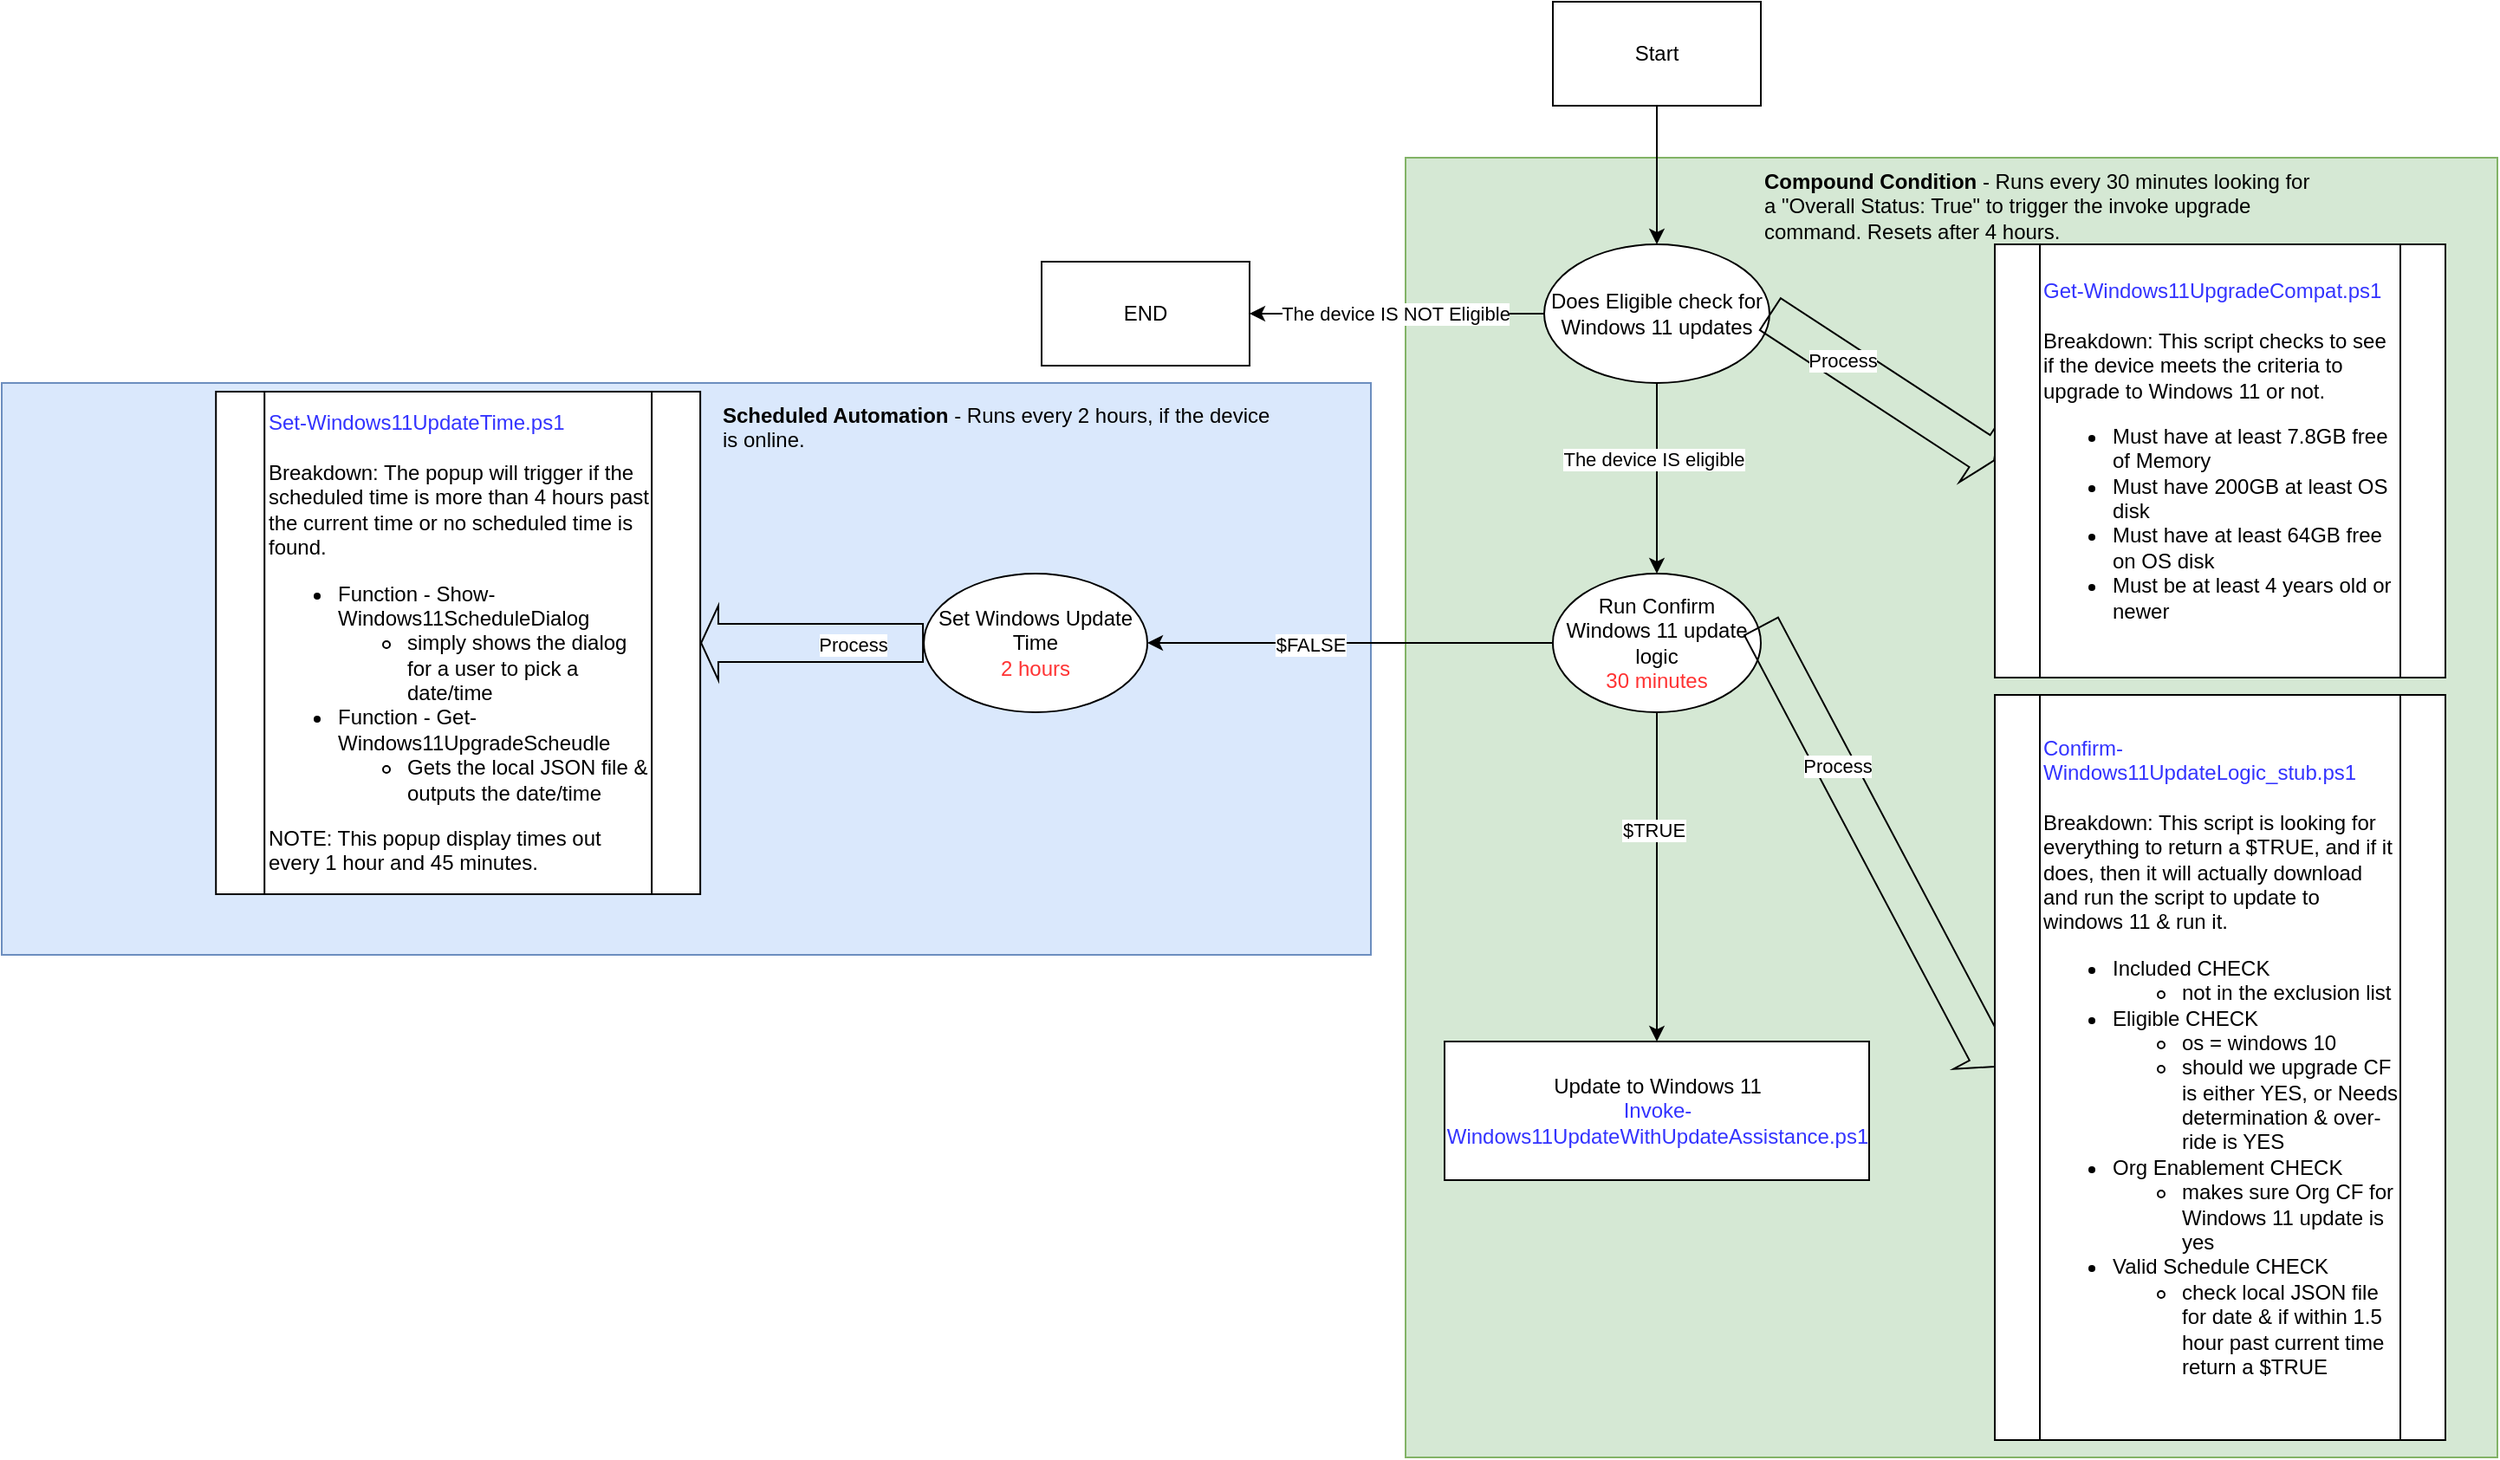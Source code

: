<mxfile version="26.0.16">
  <diagram name="Page-1" id="Zj8bzgwwG2mClV4CN3vp">
    <mxGraphModel dx="2308" dy="807" grid="1" gridSize="10" guides="1" tooltips="1" connect="1" arrows="1" fold="1" page="1" pageScale="1" pageWidth="850" pageHeight="1100" math="0" shadow="0">
      <root>
        <mxCell id="0" />
        <mxCell id="1" parent="0" />
        <mxCell id="RM_DG2_5r83rVcYBaJv3-36" value="" style="rounded=0;whiteSpace=wrap;html=1;fillColor=#d5e8d4;strokeColor=#82b366;" vertex="1" parent="1">
          <mxGeometry x="240" y="150" width="630" height="750" as="geometry" />
        </mxCell>
        <mxCell id="RM_DG2_5r83rVcYBaJv3-5" style="edgeStyle=orthogonalEdgeStyle;rounded=0;orthogonalLoop=1;jettySize=auto;html=1;exitX=0.5;exitY=1;exitDx=0;exitDy=0;entryX=0.5;entryY=0;entryDx=0;entryDy=0;" edge="1" parent="1" source="RM_DG2_5r83rVcYBaJv3-1" target="RM_DG2_5r83rVcYBaJv3-3">
          <mxGeometry relative="1" as="geometry" />
        </mxCell>
        <mxCell id="RM_DG2_5r83rVcYBaJv3-1" value="Start" style="rounded=0;whiteSpace=wrap;html=1;" vertex="1" parent="1">
          <mxGeometry x="325" y="60" width="120" height="60" as="geometry" />
        </mxCell>
        <mxCell id="RM_DG2_5r83rVcYBaJv3-10" style="edgeStyle=orthogonalEdgeStyle;rounded=0;orthogonalLoop=1;jettySize=auto;html=1;exitX=0;exitY=0.5;exitDx=0;exitDy=0;entryX=1;entryY=0.5;entryDx=0;entryDy=0;" edge="1" parent="1" source="RM_DG2_5r83rVcYBaJv3-3" target="RM_DG2_5r83rVcYBaJv3-9">
          <mxGeometry relative="1" as="geometry" />
        </mxCell>
        <mxCell id="RM_DG2_5r83rVcYBaJv3-11" value="The device IS NOT Eligible" style="edgeLabel;html=1;align=center;verticalAlign=middle;resizable=0;points=[];" vertex="1" connectable="0" parent="RM_DG2_5r83rVcYBaJv3-10">
          <mxGeometry x="0.233" y="-3" relative="1" as="geometry">
            <mxPoint x="19" y="3" as="offset" />
          </mxGeometry>
        </mxCell>
        <mxCell id="RM_DG2_5r83rVcYBaJv3-13" style="edgeStyle=orthogonalEdgeStyle;rounded=0;orthogonalLoop=1;jettySize=auto;html=1;entryX=0.5;entryY=0;entryDx=0;entryDy=0;" edge="1" parent="1" source="RM_DG2_5r83rVcYBaJv3-3" target="RM_DG2_5r83rVcYBaJv3-12">
          <mxGeometry relative="1" as="geometry" />
        </mxCell>
        <mxCell id="RM_DG2_5r83rVcYBaJv3-14" value="The device IS eligible" style="edgeLabel;html=1;align=center;verticalAlign=middle;resizable=0;points=[];" vertex="1" connectable="0" parent="RM_DG2_5r83rVcYBaJv3-13">
          <mxGeometry x="-0.2" y="-2" relative="1" as="geometry">
            <mxPoint as="offset" />
          </mxGeometry>
        </mxCell>
        <mxCell id="RM_DG2_5r83rVcYBaJv3-3" value="Does Eligible check for Windows 11 updates" style="ellipse;whiteSpace=wrap;html=1;" vertex="1" parent="1">
          <mxGeometry x="320" y="200" width="130" height="80" as="geometry" />
        </mxCell>
        <mxCell id="RM_DG2_5r83rVcYBaJv3-6" value="" style="shape=flexArrow;endArrow=classic;html=1;rounded=0;width=22;endSize=2.97;exitX=1;exitY=0.5;exitDx=0;exitDy=0;entryX=0;entryY=0.5;entryDx=0;entryDy=0;" edge="1" parent="1" source="RM_DG2_5r83rVcYBaJv3-3" target="RM_DG2_5r83rVcYBaJv3-7">
          <mxGeometry width="50" height="50" relative="1" as="geometry">
            <mxPoint x="520" y="210" as="sourcePoint" />
            <mxPoint x="530" y="230" as="targetPoint" />
          </mxGeometry>
        </mxCell>
        <mxCell id="RM_DG2_5r83rVcYBaJv3-8" value="Process" style="edgeLabel;html=1;align=center;verticalAlign=middle;resizable=0;points=[];" vertex="1" connectable="0" parent="RM_DG2_5r83rVcYBaJv3-6">
          <mxGeometry x="-0.363" y="1" relative="1" as="geometry">
            <mxPoint as="offset" />
          </mxGeometry>
        </mxCell>
        <mxCell id="RM_DG2_5r83rVcYBaJv3-7" value="&lt;div&gt;&lt;font style=&quot;color: rgb(51, 51, 255);&quot;&gt;Get-Windows11UpgradeCompat.ps1&lt;/font&gt;&lt;/div&gt;&lt;div&gt;&lt;font style=&quot;color: rgb(51, 51, 255);&quot;&gt;&lt;br&gt;&lt;/font&gt;&lt;/div&gt;&lt;div&gt;&lt;font style=&quot;color: rgb(0, 0, 0);&quot;&gt;Breakdown: This script checks to see if the device meets the criteria to upgrade to Windows 11 or not.&lt;/font&gt;&lt;/div&gt;&lt;ul&gt;&lt;li&gt;Must have at least 7.8GB free of Memory&lt;/li&gt;&lt;li&gt;Must have 200GB at least OS disk&lt;/li&gt;&lt;li&gt;Must have at least 64GB free on OS disk&lt;/li&gt;&lt;li&gt;Must be at least 4 years old or newer&lt;/li&gt;&lt;/ul&gt;" style="shape=process;whiteSpace=wrap;html=1;backgroundOutline=1;align=left;" vertex="1" parent="1">
          <mxGeometry x="580" y="200" width="260" height="250" as="geometry" />
        </mxCell>
        <mxCell id="RM_DG2_5r83rVcYBaJv3-9" value="END" style="rounded=0;whiteSpace=wrap;html=1;" vertex="1" parent="1">
          <mxGeometry x="30" y="210" width="120" height="60" as="geometry" />
        </mxCell>
        <mxCell id="RM_DG2_5r83rVcYBaJv3-18" style="edgeStyle=orthogonalEdgeStyle;rounded=0;orthogonalLoop=1;jettySize=auto;html=1;exitX=0.5;exitY=1;exitDx=0;exitDy=0;entryX=0.5;entryY=0;entryDx=0;entryDy=0;" edge="1" parent="1" source="RM_DG2_5r83rVcYBaJv3-12" target="RM_DG2_5r83rVcYBaJv3-22">
          <mxGeometry relative="1" as="geometry">
            <mxPoint x="385" y="570" as="targetPoint" />
          </mxGeometry>
        </mxCell>
        <mxCell id="RM_DG2_5r83rVcYBaJv3-19" value="$TRUE" style="edgeLabel;html=1;align=center;verticalAlign=middle;resizable=0;points=[];" vertex="1" connectable="0" parent="RM_DG2_5r83rVcYBaJv3-18">
          <mxGeometry x="-0.288" y="-2" relative="1" as="geometry">
            <mxPoint as="offset" />
          </mxGeometry>
        </mxCell>
        <mxCell id="RM_DG2_5r83rVcYBaJv3-12" value="Run Confirm Windows 11 update logic&lt;br&gt;&lt;font style=&quot;color: rgb(255, 51, 51);&quot;&gt;30 minutes&lt;/font&gt;" style="ellipse;whiteSpace=wrap;html=1;" vertex="1" parent="1">
          <mxGeometry x="325" y="390" width="120" height="80" as="geometry" />
        </mxCell>
        <mxCell id="RM_DG2_5r83rVcYBaJv3-15" value="" style="shape=flexArrow;endArrow=classic;html=1;rounded=0;width=22;endSize=2.97;exitX=1;exitY=0.375;exitDx=0;exitDy=0;exitPerimeter=0;entryX=0;entryY=0.5;entryDx=0;entryDy=0;" edge="1" parent="1" source="RM_DG2_5r83rVcYBaJv3-12" target="RM_DG2_5r83rVcYBaJv3-17">
          <mxGeometry width="50" height="50" relative="1" as="geometry">
            <mxPoint x="470" y="410" as="sourcePoint" />
            <mxPoint x="540" y="410" as="targetPoint" />
          </mxGeometry>
        </mxCell>
        <mxCell id="RM_DG2_5r83rVcYBaJv3-16" value="Process" style="edgeLabel;html=1;align=center;verticalAlign=middle;resizable=0;points=[];" vertex="1" connectable="0" parent="RM_DG2_5r83rVcYBaJv3-15">
          <mxGeometry x="-0.363" y="1" relative="1" as="geometry">
            <mxPoint as="offset" />
          </mxGeometry>
        </mxCell>
        <mxCell id="RM_DG2_5r83rVcYBaJv3-17" value="&lt;div&gt;&lt;font style=&quot;color: rgb(51, 51, 255);&quot;&gt;Confirm-Windows11UpdateLogic_stub.ps1&lt;/font&gt;&lt;/div&gt;&lt;div&gt;&lt;font style=&quot;color: rgb(51, 51, 255);&quot;&gt;&lt;br&gt;&lt;/font&gt;&lt;/div&gt;&lt;div&gt;&lt;font style=&quot;color: rgb(0, 0, 0);&quot;&gt;Breakdown: This script is looking for everything to return a $TRUE, and if it does, then it will actually download and run the script to update to windows 11 &amp;amp; run it.&lt;/font&gt;&lt;/div&gt;&lt;ul&gt;&lt;li&gt;Included CHECK&lt;/li&gt;&lt;ul&gt;&lt;li&gt;not in the exclusion list&lt;/li&gt;&lt;/ul&gt;&lt;li&gt;Eligible CHECK&lt;/li&gt;&lt;ul&gt;&lt;li&gt;os = windows 10&lt;/li&gt;&lt;li style=&quot;&quot;&gt;should we upgrade CF is either YES, or Needs determination &amp;amp; over-ride is YES&lt;/li&gt;&lt;/ul&gt;&lt;li&gt;Org Enablement CHECK&lt;/li&gt;&lt;ul&gt;&lt;li&gt;makes sure Org CF for Windows 11 update is yes&lt;/li&gt;&lt;/ul&gt;&lt;li&gt;Valid Schedule CHECK&lt;/li&gt;&lt;ul&gt;&lt;li&gt;check local JSON file for date &amp;amp; if within 1.5 hour past current time return a $TRUE&lt;/li&gt;&lt;/ul&gt;&lt;/ul&gt;" style="shape=process;whiteSpace=wrap;html=1;backgroundOutline=1;align=left;" vertex="1" parent="1">
          <mxGeometry x="580" y="460" width="260" height="430" as="geometry" />
        </mxCell>
        <mxCell id="RM_DG2_5r83rVcYBaJv3-22" value="Update to Windows 11&lt;div&gt;&lt;font style=&quot;color: rgb(51, 51, 255);&quot;&gt;Invoke-Windows11UpdateWithUpdateAssistance.ps1&lt;/font&gt;&lt;/div&gt;" style="rounded=0;whiteSpace=wrap;html=1;" vertex="1" parent="1">
          <mxGeometry x="262.5" y="660" width="245" height="80" as="geometry" />
        </mxCell>
        <mxCell id="RM_DG2_5r83rVcYBaJv3-34" value="" style="rounded=0;whiteSpace=wrap;html=1;fillColor=#dae8fc;strokeColor=#6c8ebf;" vertex="1" parent="1">
          <mxGeometry x="-570" y="280" width="790.0" height="330" as="geometry" />
        </mxCell>
        <mxCell id="RM_DG2_5r83rVcYBaJv3-23" value="Set Windows Update Time&lt;br&gt;&lt;font style=&quot;color: rgb(255, 51, 51);&quot;&gt;2 hours&lt;/font&gt;" style="ellipse;whiteSpace=wrap;html=1;" vertex="1" parent="1">
          <mxGeometry x="-37.959" y="390" width="128.98" height="80" as="geometry" />
        </mxCell>
        <mxCell id="RM_DG2_5r83rVcYBaJv3-24" value="" style="shape=flexArrow;endArrow=classic;html=1;rounded=0;width=22;endSize=2.97;exitX=0;exitY=0.5;exitDx=0;exitDy=0;entryX=1;entryY=0.5;entryDx=0;entryDy=0;" edge="1" parent="1" source="RM_DG2_5r83rVcYBaJv3-23" target="RM_DG2_5r83rVcYBaJv3-26">
          <mxGeometry width="50" height="50" relative="1" as="geometry">
            <mxPoint x="-231.429" y="422.5" as="sourcePoint" />
            <mxPoint x="-156.19" y="430" as="targetPoint" />
          </mxGeometry>
        </mxCell>
        <mxCell id="RM_DG2_5r83rVcYBaJv3-25" value="Process" style="edgeLabel;html=1;align=center;verticalAlign=middle;resizable=0;points=[];" vertex="1" connectable="0" parent="RM_DG2_5r83rVcYBaJv3-24">
          <mxGeometry x="-0.363" y="1" relative="1" as="geometry">
            <mxPoint as="offset" />
          </mxGeometry>
        </mxCell>
        <mxCell id="RM_DG2_5r83rVcYBaJv3-26" value="&lt;div&gt;&lt;font style=&quot;color: rgb(51, 51, 255);&quot;&gt;Set-Windows11UpdateTime.ps1&lt;/font&gt;&lt;/div&gt;&lt;div&gt;&lt;font style=&quot;color: rgb(51, 51, 255);&quot;&gt;&lt;br&gt;&lt;/font&gt;&lt;/div&gt;&lt;div&gt;&lt;font style=&quot;color: rgb(0, 0, 0);&quot;&gt;Breakdown: The popup will trigger if the scheduled time is more than 4 hours past the current time or no scheduled time is found.&lt;/font&gt;&lt;/div&gt;&lt;ul&gt;&lt;li&gt;Function - Show-Windows11ScheduleDialog&lt;/li&gt;&lt;ul&gt;&lt;li&gt;simply shows the dialog for a user to pick a date/time&lt;/li&gt;&lt;/ul&gt;&lt;li&gt;Function - Get-Windows11UpgradeScheudle&lt;/li&gt;&lt;ul&gt;&lt;li&gt;Gets the local JSON file &amp;amp; outputs the date/time&lt;/li&gt;&lt;/ul&gt;&lt;/ul&gt;&lt;div&gt;NOTE: This popup display times out every 1 hour and 45 minutes.&lt;/div&gt;" style="shape=process;whiteSpace=wrap;html=1;backgroundOutline=1;align=left;" vertex="1" parent="1">
          <mxGeometry x="-446.395" y="285" width="279.456" height="290" as="geometry" />
        </mxCell>
        <mxCell id="RM_DG2_5r83rVcYBaJv3-35" value="&lt;b&gt;Scheduled Automation&lt;/b&gt;&amp;nbsp;- Runs every 2 hours, if the device is online." style="text;html=1;align=left;verticalAlign=top;whiteSpace=wrap;rounded=0;" vertex="1" parent="1">
          <mxGeometry x="-156.19" y="285" width="322.449" height="60" as="geometry" />
        </mxCell>
        <mxCell id="RM_DG2_5r83rVcYBaJv3-38" value="&lt;b&gt;Compound Condition&lt;/b&gt;&amp;nbsp;- Runs every 30 minutes looking for a &quot;Overall Status: True&quot; to trigger the invoke upgrade command. Resets after 4 hours." style="text;html=1;align=left;verticalAlign=top;whiteSpace=wrap;rounded=0;" vertex="1" parent="1">
          <mxGeometry x="445.0" y="150" width="322.449" height="60" as="geometry" />
        </mxCell>
        <mxCell id="RM_DG2_5r83rVcYBaJv3-20" style="edgeStyle=orthogonalEdgeStyle;rounded=0;orthogonalLoop=1;jettySize=auto;html=1;exitX=0;exitY=0.5;exitDx=0;exitDy=0;entryX=1;entryY=0.5;entryDx=0;entryDy=0;" edge="1" parent="1" source="RM_DG2_5r83rVcYBaJv3-12" target="RM_DG2_5r83rVcYBaJv3-23">
          <mxGeometry relative="1" as="geometry">
            <mxPoint x="190" y="430" as="targetPoint" />
          </mxGeometry>
        </mxCell>
        <mxCell id="RM_DG2_5r83rVcYBaJv3-21" value="$FALSE" style="edgeLabel;html=1;align=center;verticalAlign=middle;resizable=0;points=[];" vertex="1" connectable="0" parent="RM_DG2_5r83rVcYBaJv3-20">
          <mxGeometry x="0.195" y="1" relative="1" as="geometry">
            <mxPoint as="offset" />
          </mxGeometry>
        </mxCell>
      </root>
    </mxGraphModel>
  </diagram>
</mxfile>
